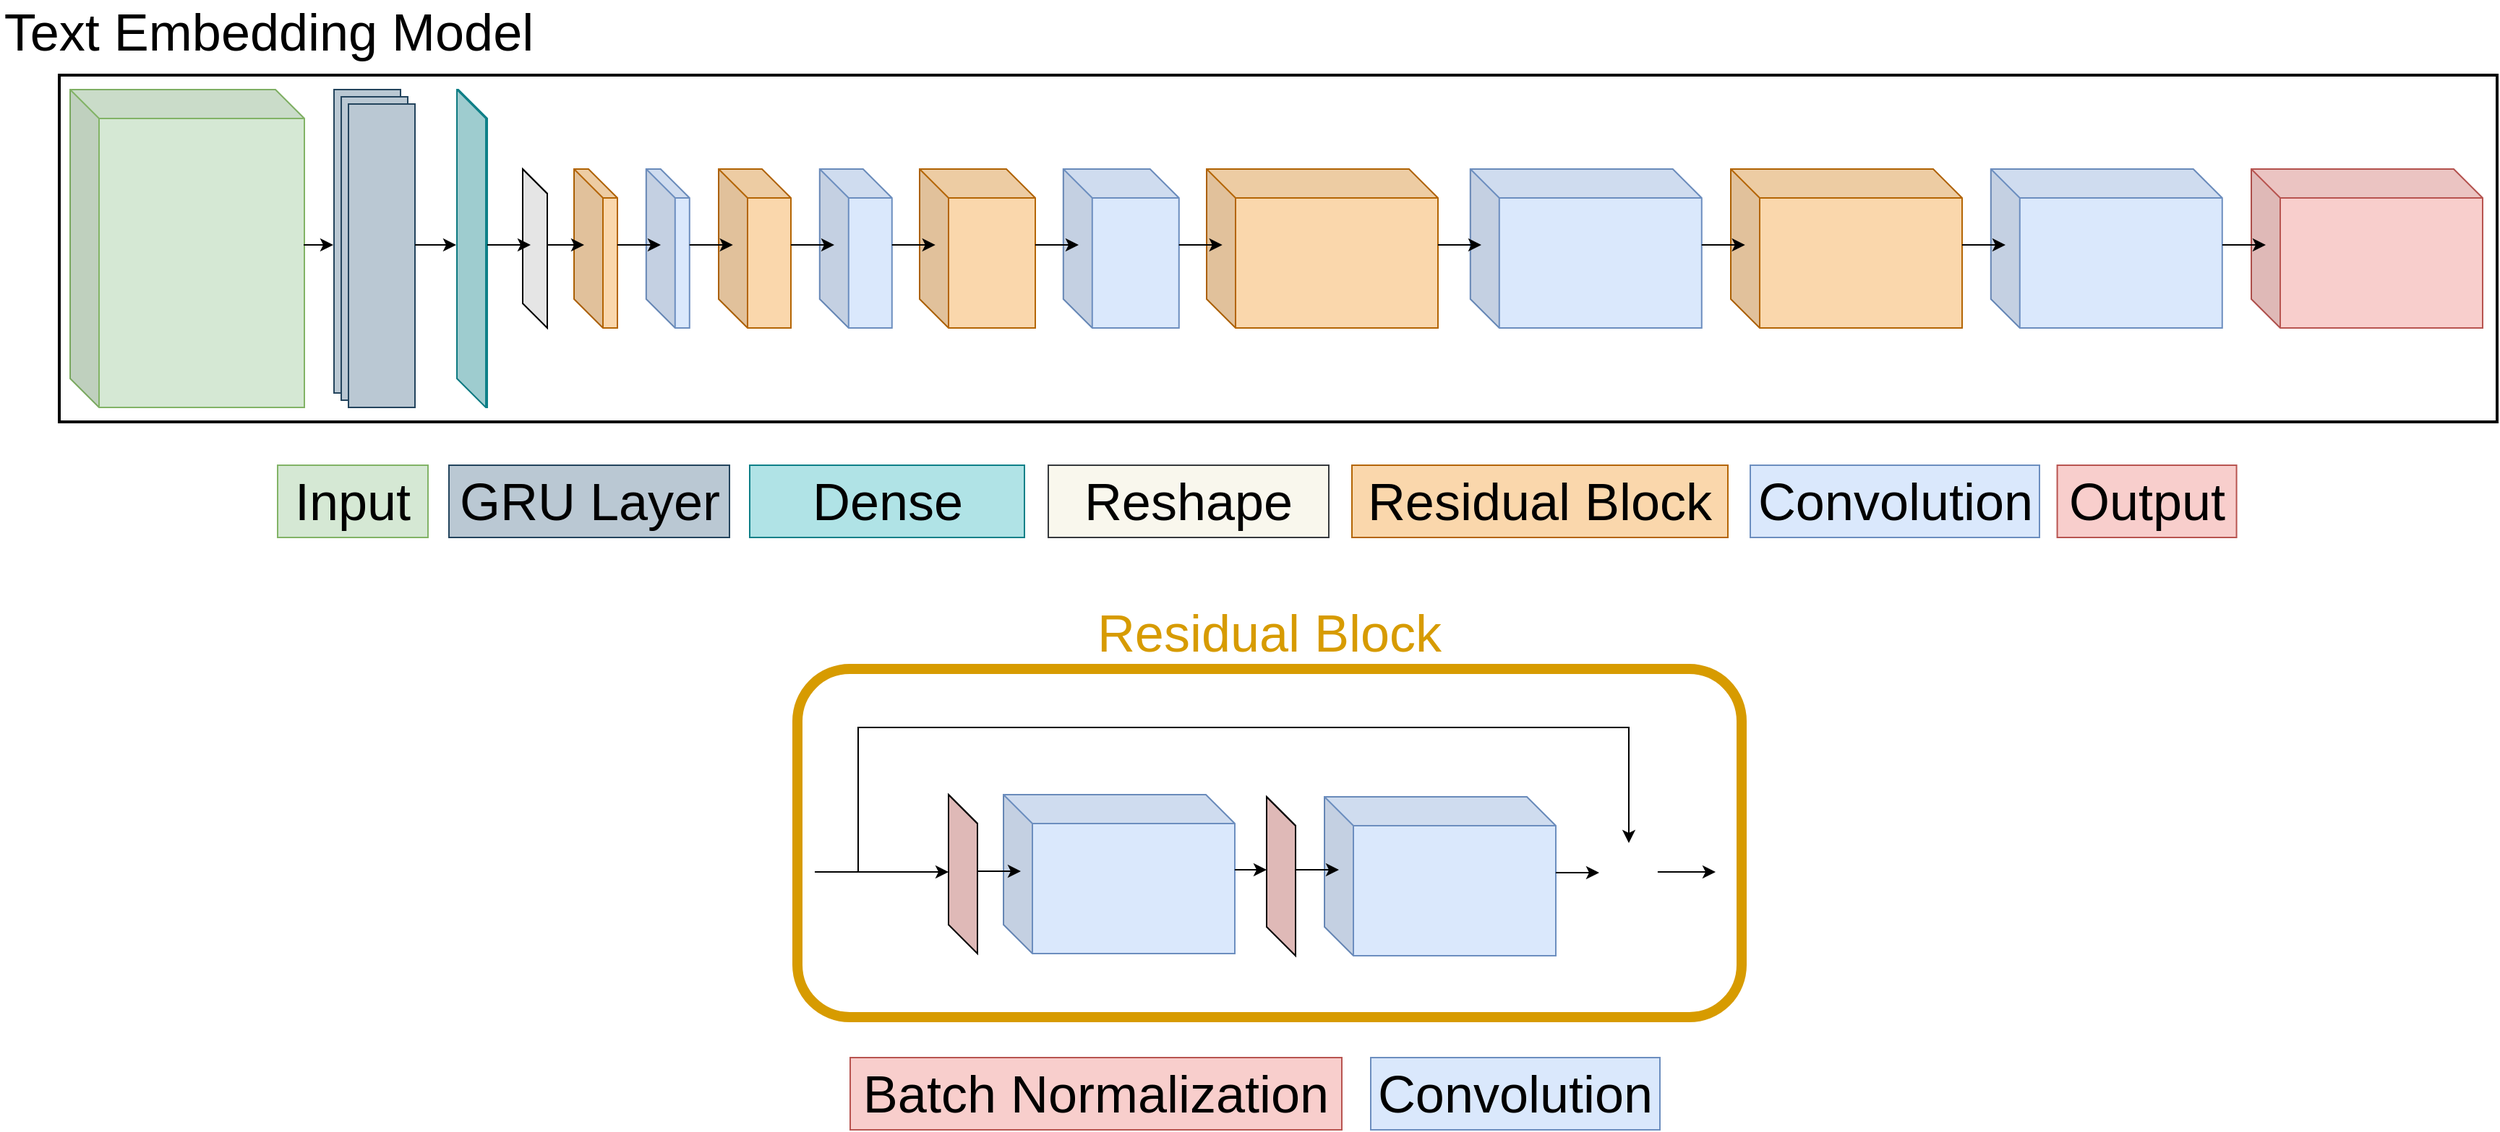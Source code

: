 <mxfile version="10.7.3" type="device"><diagram id="WxLvqokhWFlpE4O3j4r8" name="Page-1"><mxGraphModel dx="4373" dy="3563" grid="1" gridSize="10" guides="1" tooltips="1" connect="1" arrows="1" fold="1" page="1" pageScale="1" pageWidth="6000" pageHeight="1100" math="0" shadow="0"><root><mxCell id="0"/><mxCell id="1" parent="0"/><mxCell id="UzXkHtGyYrpOfsoExm_e-16" value="" style="shape=cube;whiteSpace=wrap;html=1;boundedLbl=1;backgroundOutline=1;darkOpacity=0.05;darkOpacity2=0.1;fillColor=#dae8fc;strokeColor=#6c8ebf;shadow=0;" vertex="1" parent="1"><mxGeometry x="1469.889" y="105" width="160" height="110" as="geometry"/></mxCell><mxCell id="UzXkHtGyYrpOfsoExm_e-15" value="" style="shape=cube;whiteSpace=wrap;html=1;boundedLbl=1;backgroundOutline=1;darkOpacity=0.05;darkOpacity2=0.1;fillColor=#dae8fc;strokeColor=#6c8ebf;shadow=0;" vertex="1" parent="1"><mxGeometry x="1109.889" y="105" width="160" height="110" as="geometry"/></mxCell><mxCell id="UzXkHtGyYrpOfsoExm_e-14" value="" style="shape=cube;whiteSpace=wrap;html=1;boundedLbl=1;backgroundOutline=1;darkOpacity=0.05;darkOpacity2=0.1;fillColor=#dae8fc;strokeColor=#6c8ebf;shadow=0;" vertex="1" parent="1"><mxGeometry x="828.389" y="105" width="80" height="110" as="geometry"/></mxCell><mxCell id="UzXkHtGyYrpOfsoExm_e-13" value="" style="shape=cube;whiteSpace=wrap;html=1;boundedLbl=1;backgroundOutline=1;darkOpacity=0.05;darkOpacity2=0.1;fillColor=#dae8fc;strokeColor=#6c8ebf;shadow=0;" vertex="1" parent="1"><mxGeometry x="659.889" y="105" width="50" height="110" as="geometry"/></mxCell><mxCell id="UzXkHtGyYrpOfsoExm_e-12" value="" style="shape=cube;whiteSpace=wrap;html=1;boundedLbl=1;backgroundOutline=1;darkOpacity=0.05;darkOpacity2=0.1;fillColor=#dae8fc;strokeColor=#6c8ebf;shadow=0;" vertex="1" parent="1"><mxGeometry x="539.889" y="105" width="30" height="110" as="geometry"/></mxCell><mxCell id="JMinzQ6JApdmSpqhlFZf-51" value="" style="rounded=1;whiteSpace=wrap;html=1;strokeWidth=7;fillColor=none;strokeColor=#d79b00;" parent="1" vertex="1"><mxGeometry x="644.5" y="451" width="653" height="241" as="geometry"/></mxCell><mxCell id="JMinzQ6JApdmSpqhlFZf-53" value="" style="shape=cube;whiteSpace=wrap;html=1;boundedLbl=1;backgroundOutline=1;darkOpacity=0.05;darkOpacity2=0.1;fillColor=#fad7ac;strokeColor=#b46504;shadow=0;" parent="1" vertex="1"><mxGeometry x="490" y="105" width="30" height="110" as="geometry"/></mxCell><mxCell id="cjLASokQPve_34MXI6Sw-51" value="" style="rounded=0;whiteSpace=wrap;html=1;shadow=0;strokeColor=#000000;fillColor=none;strokeWidth=2;" parent="1" vertex="1"><mxGeometry x="134" y="40" width="1686" height="240" as="geometry"/></mxCell><mxCell id="cjLASokQPve_34MXI6Sw-2" value="" style="shape=cube;whiteSpace=wrap;html=1;boundedLbl=1;backgroundOutline=1;darkOpacity=0.05;darkOpacity2=0.1;fillColor=#d5e8d4;strokeColor=#82b366;shadow=0;" parent="1" vertex="1"><mxGeometry x="141.5" y="50" width="162" height="220" as="geometry"/></mxCell><mxCell id="cjLASokQPve_34MXI6Sw-7" value="" style="verticalLabelPosition=bottom;verticalAlign=top;html=1;shape=mxgraph.basic.layered_rect;dx=10;outlineConnect=0;strokeColor=#23445d;fillColor=#bac8d3;flipV=1;flipH=1;" parent="1" vertex="1"><mxGeometry x="324" y="50" width="56" height="220" as="geometry"/></mxCell><mxCell id="cjLASokQPve_34MXI6Sw-40" value="" style="shape=cube;whiteSpace=wrap;html=1;boundedLbl=1;backgroundOutline=1;darkOpacity=0.05;darkOpacity2=0.1;fillColor=#f8cecc;strokeColor=#b85450;shadow=0;" parent="1" vertex="1"><mxGeometry x="1650" y="105" width="160" height="110" as="geometry"/></mxCell><mxCell id="cjLASokQPve_34MXI6Sw-54" value="" style="endArrow=classic;html=1;" parent="1" edge="1"><mxGeometry width="50" height="50" relative="1" as="geometry"><mxPoint x="303" y="157.5" as="sourcePoint"/><mxPoint x="323.5" y="157.5" as="targetPoint"/></mxGeometry></mxCell><mxCell id="cjLASokQPve_34MXI6Sw-55" value="" style="endArrow=classic;html=1;" parent="1" edge="1"><mxGeometry width="50" height="50" relative="1" as="geometry"><mxPoint x="380" y="157.5" as="sourcePoint"/><mxPoint x="408.5" y="157.5" as="targetPoint"/></mxGeometry></mxCell><mxCell id="cjLASokQPve_34MXI6Sw-58" value="" style="endArrow=classic;html=1;" parent="1" edge="1"><mxGeometry width="50" height="50" relative="1" as="geometry"><mxPoint x="466.955" y="157.5" as="sourcePoint"/><mxPoint x="497" y="157.5" as="targetPoint"/></mxGeometry></mxCell><mxCell id="cjLASokQPve_34MXI6Sw-66" value="Text Embedding Model" style="text;html=1;strokeColor=none;fillColor=none;align=center;verticalAlign=middle;whiteSpace=wrap;rounded=0;shadow=0;fontSize=36;" parent="1" vertex="1"><mxGeometry x="93.5" y="-10.5" width="370" height="40" as="geometry"/></mxCell><mxCell id="rWeJ_CBjlaPPVt_FzJCa-1" value="" style="shape=cube;whiteSpace=wrap;html=1;boundedLbl=1;backgroundOutline=1;darkOpacity=0.05;darkOpacity2=0.1;shadow=0;" parent="1" vertex="1"><mxGeometry x="454.5" y="105" width="17" height="110" as="geometry"/></mxCell><mxCell id="cjLASokQPve_34MXI6Sw-43" value="Input" style="text;html=1;strokeColor=#82b366;fillColor=#d5e8d4;align=center;verticalAlign=middle;whiteSpace=wrap;rounded=0;fontSize=36;" parent="1" vertex="1"><mxGeometry x="285" y="310" width="104" height="50" as="geometry"/></mxCell><mxCell id="cjLASokQPve_34MXI6Sw-44" value="Convolution" style="text;html=1;strokeColor=#6c8ebf;fillColor=#dae8fc;align=center;verticalAlign=middle;whiteSpace=wrap;rounded=0;fontSize=36;" parent="1" vertex="1"><mxGeometry x="1041" y="720" width="200" height="50" as="geometry"/></mxCell><mxCell id="cjLASokQPve_34MXI6Sw-46" value="Output" style="text;html=1;strokeColor=#b85450;fillColor=#f8cecc;align=center;verticalAlign=middle;whiteSpace=wrap;rounded=0;fontSize=36;" parent="1" vertex="1"><mxGeometry x="1515.786" y="310" width="124" height="50" as="geometry"/></mxCell><mxCell id="cjLASokQPve_34MXI6Sw-47" value="Dense" style="text;html=1;strokeColor=#0E8088;fillColor=#B0E3E6;align=center;verticalAlign=middle;whiteSpace=wrap;rounded=0;fontSize=36;" parent="1" vertex="1"><mxGeometry x="611.5" y="310" width="190" height="50" as="geometry"/></mxCell><mxCell id="cjLASokQPve_34MXI6Sw-48" value="GRU Layer" style="text;html=1;strokeColor=#23445d;fillColor=#bac8d3;align=center;verticalAlign=middle;whiteSpace=wrap;rounded=0;fontSize=36;" parent="1" vertex="1"><mxGeometry x="403.5" y="310" width="194" height="50" as="geometry"/></mxCell><mxCell id="cjLASokQPve_34MXI6Sw-49" value="Reshape" style="text;html=1;strokeColor=#36393d;fillColor=#f9f7ed;align=center;verticalAlign=middle;whiteSpace=wrap;rounded=0;fontSize=36;" parent="1" vertex="1"><mxGeometry x="818" y="310" width="194" height="50" as="geometry"/></mxCell><mxCell id="JMinzQ6JApdmSpqhlFZf-1" value="" style="shape=cube;whiteSpace=wrap;html=1;boundedLbl=1;backgroundOutline=1;darkOpacity=0.05;darkOpacity2=0.1;fillColor=#b0e3e6;strokeColor=#0e8088;shadow=0;" parent="1" vertex="1"><mxGeometry x="409" y="50" width="21" height="220" as="geometry"/></mxCell><mxCell id="JMinzQ6JApdmSpqhlFZf-5" value="" style="endArrow=classic;html=1;" parent="1" edge="1"><mxGeometry width="50" height="50" relative="1" as="geometry"><mxPoint x="429.955" y="157.5" as="sourcePoint"/><mxPoint x="460" y="157.5" as="targetPoint"/></mxGeometry></mxCell><mxCell id="JMinzQ6JApdmSpqhlFZf-41" value="&lt;font style=&quot;font-size: 36px&quot; color=&quot;#d79b00&quot;&gt;Residual Block&lt;/font&gt;" style="text;html=1;strokeColor=none;fillColor=none;align=center;verticalAlign=middle;whiteSpace=wrap;rounded=0;fontSize=48;fontColor=#6C8EBF;" parent="1" vertex="1"><mxGeometry x="731" y="391.5" width="480" height="60" as="geometry"/></mxCell><mxCell id="JMinzQ6JApdmSpqhlFZf-42" value="" style="shape=cube;whiteSpace=wrap;html=1;boundedLbl=1;backgroundOutline=1;darkOpacity=0.05;darkOpacity2=0.1;fillColor=#dae8fc;strokeColor=#6c8ebf;shadow=0;" parent="1" vertex="1"><mxGeometry x="787" y="538" width="160" height="110" as="geometry"/></mxCell><mxCell id="JMinzQ6JApdmSpqhlFZf-43" value="" style="endArrow=classic;html=1;" parent="1" edge="1"><mxGeometry width="50" height="50" relative="1" as="geometry"><mxPoint x="656.5" y="591.5" as="sourcePoint"/><mxPoint x="749" y="591.5" as="targetPoint"/></mxGeometry></mxCell><mxCell id="JMinzQ6JApdmSpqhlFZf-47" value="" style="shape=image;html=1;verticalAlign=top;verticalLabelPosition=bottom;labelBackgroundColor=#ffffff;imageAspect=0;aspect=fixed;image=https://cdn4.iconfinder.com/data/icons/ionicons/512/icon-ios7-plus-outline-128.png" parent="1" vertex="1"><mxGeometry x="1199.5" y="571.5" width="40" height="40" as="geometry"/></mxCell><mxCell id="JMinzQ6JApdmSpqhlFZf-48" style="edgeStyle=orthogonalEdgeStyle;orthogonalLoop=1;jettySize=auto;html=1;entryX=0.5;entryY=0;entryDx=0;entryDy=0;endArrow=classic;endFill=1;rounded=0;" parent="1" target="JMinzQ6JApdmSpqhlFZf-47" edge="1"><mxGeometry relative="1" as="geometry"><mxPoint x="686.5" y="591.5" as="sourcePoint"/><Array as="points"><mxPoint x="686.5" y="571.5"/><mxPoint x="686.5" y="491.5"/><mxPoint x="1126.5" y="491.5"/></Array><mxPoint x="1138.786" y="550.786" as="targetPoint"/></mxGeometry></mxCell><mxCell id="JMinzQ6JApdmSpqhlFZf-49" value="" style="endArrow=classic;html=1;" parent="1" edge="1"><mxGeometry width="50" height="50" relative="1" as="geometry"><mxPoint x="1239.455" y="591.5" as="sourcePoint"/><mxPoint x="1279.5" y="591.5" as="targetPoint"/></mxGeometry></mxCell><mxCell id="JMinzQ6JApdmSpqhlFZf-54" value="" style="shape=cube;whiteSpace=wrap;html=1;boundedLbl=1;backgroundOutline=1;darkOpacity=0.05;darkOpacity2=0.1;fillColor=#fad7ac;strokeColor=#b46504;shadow=0;" parent="1" vertex="1"><mxGeometry x="590" y="105" width="50" height="110" as="geometry"/></mxCell><mxCell id="JMinzQ6JApdmSpqhlFZf-55" value="" style="shape=cube;whiteSpace=wrap;html=1;boundedLbl=1;backgroundOutline=1;darkOpacity=0.05;darkOpacity2=0.1;fillColor=#fad7ac;strokeColor=#b46504;shadow=0;" parent="1" vertex="1"><mxGeometry x="729" y="105" width="80" height="110" as="geometry"/></mxCell><mxCell id="JMinzQ6JApdmSpqhlFZf-56" value="" style="shape=cube;whiteSpace=wrap;html=1;boundedLbl=1;backgroundOutline=1;darkOpacity=0.05;darkOpacity2=0.1;fillColor=#fad7ac;strokeColor=#b46504;shadow=0;" parent="1" vertex="1"><mxGeometry x="927.5" y="105" width="160" height="110" as="geometry"/></mxCell><mxCell id="JMinzQ6JApdmSpqhlFZf-57" value="" style="shape=cube;whiteSpace=wrap;html=1;boundedLbl=1;backgroundOutline=1;darkOpacity=0.05;darkOpacity2=0.1;fillColor=#fad7ac;strokeColor=#b46504;shadow=0;" parent="1" vertex="1"><mxGeometry x="1290" y="105" width="160" height="110" as="geometry"/></mxCell><mxCell id="JMinzQ6JApdmSpqhlFZf-58" value="" style="endArrow=classic;html=1;" parent="1" edge="1"><mxGeometry width="50" height="50" relative="1" as="geometry"><mxPoint x="519.955" y="157.5" as="sourcePoint"/><mxPoint x="550" y="157.5" as="targetPoint"/></mxGeometry></mxCell><mxCell id="JMinzQ6JApdmSpqhlFZf-59" value="" style="endArrow=classic;html=1;" parent="1" edge="1"><mxGeometry width="50" height="50" relative="1" as="geometry"><mxPoint x="639.955" y="157.5" as="sourcePoint"/><mxPoint x="670" y="157.5" as="targetPoint"/></mxGeometry></mxCell><mxCell id="JMinzQ6JApdmSpqhlFZf-60" value="" style="endArrow=classic;html=1;" parent="1" edge="1"><mxGeometry width="50" height="50" relative="1" as="geometry"><mxPoint x="808.955" y="157.5" as="sourcePoint"/><mxPoint x="839" y="157.5" as="targetPoint"/></mxGeometry></mxCell><mxCell id="JMinzQ6JApdmSpqhlFZf-61" value="" style="endArrow=classic;html=1;" parent="1" edge="1"><mxGeometry width="50" height="50" relative="1" as="geometry"><mxPoint x="1449.955" y="157.5" as="sourcePoint"/><mxPoint x="1480" y="157.5" as="targetPoint"/></mxGeometry></mxCell><mxCell id="JMinzQ6JApdmSpqhlFZf-62" value="" style="endArrow=classic;html=1;" parent="1" edge="1"><mxGeometry width="50" height="50" relative="1" as="geometry"><mxPoint x="1087.455" y="157.5" as="sourcePoint"/><mxPoint x="1117.5" y="157.5" as="targetPoint"/></mxGeometry></mxCell><mxCell id="JMinzQ6JApdmSpqhlFZf-65" value="Residual Block" style="text;html=1;strokeColor=#b46504;fillColor=#fad7ac;align=center;verticalAlign=middle;whiteSpace=wrap;rounded=0;fontSize=36;" parent="1" vertex="1"><mxGeometry x="1028" y="310" width="260" height="50" as="geometry"/></mxCell><mxCell id="UzXkHtGyYrpOfsoExm_e-1" value="" style="shape=cube;whiteSpace=wrap;html=1;boundedLbl=1;backgroundOutline=1;darkOpacity=0.05;darkOpacity2=0.1;fillColor=#F8CECC;" vertex="1" parent="1"><mxGeometry x="749" y="538" width="20" height="110" as="geometry"/></mxCell><mxCell id="UzXkHtGyYrpOfsoExm_e-2" value="" style="shape=cube;whiteSpace=wrap;html=1;boundedLbl=1;backgroundOutline=1;darkOpacity=0.05;darkOpacity2=0.1;fillColor=#dae8fc;strokeColor=#6c8ebf;shadow=0;" vertex="1" parent="1"><mxGeometry x="1009" y="539.5" width="160" height="110" as="geometry"/></mxCell><mxCell id="UzXkHtGyYrpOfsoExm_e-3" value="" style="endArrow=classic;html=1;" edge="1" parent="1"><mxGeometry width="50" height="50" relative="1" as="geometry"><mxPoint x="1168.955" y="592" as="sourcePoint"/><mxPoint x="1199" y="592" as="targetPoint"/></mxGeometry></mxCell><mxCell id="UzXkHtGyYrpOfsoExm_e-4" value="" style="shape=cube;whiteSpace=wrap;html=1;boundedLbl=1;backgroundOutline=1;darkOpacity=0.05;darkOpacity2=0.1;fillColor=#F8CECC;" vertex="1" parent="1"><mxGeometry x="969" y="539.5" width="20" height="110" as="geometry"/></mxCell><mxCell id="UzXkHtGyYrpOfsoExm_e-6" value="" style="endArrow=classic;html=1;" edge="1" parent="1"><mxGeometry width="50" height="50" relative="1" as="geometry"><mxPoint x="988.955" y="590" as="sourcePoint"/><mxPoint x="1019" y="590" as="targetPoint"/></mxGeometry></mxCell><mxCell id="UzXkHtGyYrpOfsoExm_e-7" value="Batch Normalization" style="text;html=1;strokeColor=#b85450;fillColor=#f8cecc;align=center;verticalAlign=middle;whiteSpace=wrap;rounded=0;fontSize=36;" vertex="1" parent="1"><mxGeometry x="681" y="720" width="340" height="50" as="geometry"/></mxCell><mxCell id="UzXkHtGyYrpOfsoExm_e-9" value="" style="endArrow=classic;html=1;" edge="1" parent="1"><mxGeometry width="50" height="50" relative="1" as="geometry"><mxPoint x="946.955" y="590" as="sourcePoint"/><mxPoint x="969" y="590" as="targetPoint"/></mxGeometry></mxCell><mxCell id="UzXkHtGyYrpOfsoExm_e-10" value="" style="endArrow=classic;html=1;" edge="1" parent="1"><mxGeometry width="50" height="50" relative="1" as="geometry"><mxPoint x="768.955" y="591" as="sourcePoint"/><mxPoint x="799" y="591" as="targetPoint"/></mxGeometry></mxCell><mxCell id="UzXkHtGyYrpOfsoExm_e-18" value="" style="endArrow=classic;html=1;" edge="1" parent="1"><mxGeometry width="50" height="50" relative="1" as="geometry"><mxPoint x="709.844" y="157.5" as="sourcePoint"/><mxPoint x="739.889" y="157.5" as="targetPoint"/></mxGeometry></mxCell><mxCell id="UzXkHtGyYrpOfsoExm_e-19" value="" style="endArrow=classic;html=1;" edge="1" parent="1"><mxGeometry width="50" height="50" relative="1" as="geometry"><mxPoint x="908.344" y="157.5" as="sourcePoint"/><mxPoint x="938.389" y="157.5" as="targetPoint"/></mxGeometry></mxCell><mxCell id="UzXkHtGyYrpOfsoExm_e-20" value="" style="endArrow=classic;html=1;" edge="1" parent="1"><mxGeometry width="50" height="50" relative="1" as="geometry"><mxPoint x="1269.844" y="157.5" as="sourcePoint"/><mxPoint x="1299.889" y="157.5" as="targetPoint"/></mxGeometry></mxCell><mxCell id="UzXkHtGyYrpOfsoExm_e-17" value="" style="endArrow=classic;html=1;" edge="1" parent="1"><mxGeometry width="50" height="50" relative="1" as="geometry"><mxPoint x="569.844" y="157.5" as="sourcePoint"/><mxPoint x="599.889" y="157.5" as="targetPoint"/></mxGeometry></mxCell><mxCell id="UzXkHtGyYrpOfsoExm_e-22" value="" style="endArrow=classic;html=1;" edge="1" parent="1"><mxGeometry width="50" height="50" relative="1" as="geometry"><mxPoint x="1629.955" y="157.5" as="sourcePoint"/><mxPoint x="1660" y="157.5" as="targetPoint"/></mxGeometry></mxCell><mxCell id="UzXkHtGyYrpOfsoExm_e-23" value="Convolution" style="text;html=1;strokeColor=#6c8ebf;fillColor=#dae8fc;align=center;verticalAlign=middle;whiteSpace=wrap;rounded=0;fontSize=36;" vertex="1" parent="1"><mxGeometry x="1303.5" y="310" width="200" height="50" as="geometry"/></mxCell></root></mxGraphModel></diagram></mxfile>